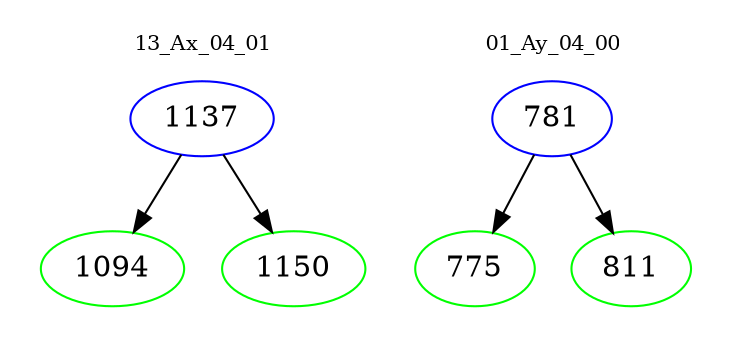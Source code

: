 digraph{
subgraph cluster_0 {
color = white
label = "13_Ax_04_01";
fontsize=10;
T0_1137 [label="1137", color="blue"]
T0_1137 -> T0_1094 [color="black"]
T0_1094 [label="1094", color="green"]
T0_1137 -> T0_1150 [color="black"]
T0_1150 [label="1150", color="green"]
}
subgraph cluster_1 {
color = white
label = "01_Ay_04_00";
fontsize=10;
T1_781 [label="781", color="blue"]
T1_781 -> T1_775 [color="black"]
T1_775 [label="775", color="green"]
T1_781 -> T1_811 [color="black"]
T1_811 [label="811", color="green"]
}
}

